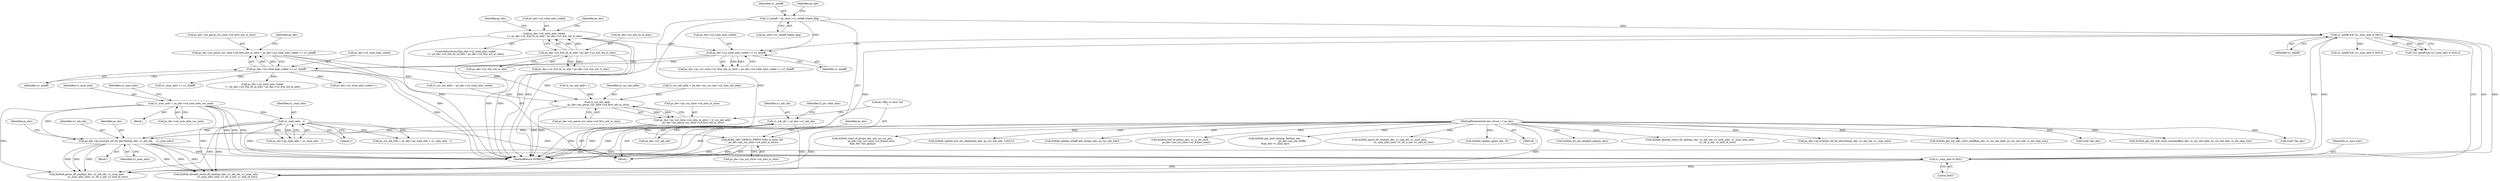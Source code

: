 digraph "0_Android_4a524d3a8ae9aa20c36430008e6bd429443f8f1d_1@pointer" {
"1000798" [label="(Call,ps_dec->ps_parse_cur_slice->u4_first_mb_in_slice = ps_dec->u2_total_mbs_coded << u1_mbaff)"];
"1000804" [label="(Call,ps_dec->u2_total_mbs_coded << u1_mbaff)"];
"1000778" [label="(Call,ps_dec->u2_total_mbs_coded << u1_mbaff)"];
"1000663" [label="(Call,ps_dec->u2_total_mbs_coded\n >= ps_dec->u2_frm_ht_in_mbs * ps_dec->u2_frm_wd_in_mbs)"];
"1000667" [label="(Call,ps_dec->u2_frm_ht_in_mbs * ps_dec->u2_frm_wd_in_mbs)"];
"1000189" [label="(Call,u1_mbaff = ps_slice->u1_mbaff_frame_flag)"];
"1000610" [label="(Call,u1_mbaff && (u1_num_mbs & 0x01))"];
"1000612" [label="(Call,u1_num_mbs & 0x01)"];
"1000487" [label="(Call,u1_num_mbs = ps_dec->u4_num_mbs_cur_nmb)"];
"1000584" [label="(Call,ps_dec->pf_mvpred_ref_tfr_nby2mb(ps_dec, u1_mb_idx,    u1_num_mbs))"];
"1000130" [label="(MethodParameterIn,dec_struct_t * ps_dec)"];
"1000141" [label="(Call,u1_mb_idx = ps_dec->u1_mb_idx)"];
"1000501" [label="(Call,u1_num_mbs - 1)"];
"1001216" [label="(Call,i2_cur_mb_addr\n - ps_dec->ps_parse_cur_slice->u4_first_mb_in_slice)"];
"1001210" [label="(Call,ps_dec->ps_cur_slice->u4_mbs_in_slice = i2_cur_mb_addr\n - ps_dec->ps_parse_cur_slice->u4_first_mb_in_slice)"];
"1001223" [label="(Call,H264_DEC_DEBUG_PRINT(\"Mbs in slice: %d\n\", ps_dec->ps_cur_slice->u4_mbs_in_slice))"];
"1000929" [label="(Call,i2_cur_mb_addr > ps_dec->ps_cur_sps->u2_max_mb_addr)"];
"1001114" [label="(Call,u1_mbaff && (u1_num_mbs & 0x01))"];
"1001211" [label="(Call,ps_dec->ps_cur_slice->u4_mbs_in_slice)"];
"1000190" [label="(Identifier,u1_mbaff)"];
"1001091" [label="(Call,ps_dec->u2_total_mbs_coded++)"];
"1001225" [label="(Call,ps_dec->ps_cur_slice->u4_mbs_in_slice)"];
"1000782" [label="(Identifier,u1_mbaff)"];
"1000205" [label="(Call,ih264d_err_pic_dispbuf_mgr(ps_dec))"];
"1001278" [label="(MethodReturn,WORD32)"];
"1000586" [label="(Identifier,u1_mb_idx)"];
"1001185" [label="(Call,ih264d_decode_recon_tfr_nmb(ps_dec, u1_mb_idx, u1_num_mbs, u1_num_mbs_next,\n                                             u1_tfr_n_mb, u1_end_of_row))"];
"1000488" [label="(Identifier,u1_num_mbs)"];
"1001147" [label="(Call,ps_dec->pf_mvpred_ref_tfr_nby2mb(ps_dec, u1_mb_idx, u1_num_mbs))"];
"1000612" [label="(Call,u1_num_mbs & 0x01)"];
"1000585" [label="(Identifier,ps_dec)"];
"1000985" [label="(Call,ih264d_get_mb_info_cavlc_mbaff(ps_dec, i2_cur_mb_addr, ps_cur_mb_info, i2_mb_skip_run))"];
"1000142" [label="(Identifier,u1_mb_idx)"];
"1000486" [label="(Block,)"];
"1000915" [label="(Call,i2_cur_mb_addr = ps_dec->u2_total_mbs_coded)"];
"1000584" [label="(Call,ps_dec->pf_mvpred_ref_tfr_nby2mb(ps_dec, u1_mb_idx,    u1_num_mbs))"];
"1000487" [label="(Call,u1_num_mbs = ps_dec->u4_num_mbs_cur_nmb)"];
"1000812" [label="(Identifier,ps_dec)"];
"1000613" [label="(Identifier,u1_num_mbs)"];
"1000412" [label="(Call,(void *)ps_dec)"];
"1000991" [label="(Call,ih264d_get_mb_info_cavlc_nonmbaff(ps_dec, i2_cur_mb_addr, ps_cur_mb_info, i2_mb_skip_run))"];
"1000143" [label="(Call,ps_dec->u1_mb_idx)"];
"1000662" [label="(ControlStructure,if(ps_dec->u2_total_mbs_coded\n >= ps_dec->u2_frm_ht_in_mbs * ps_dec->u2_frm_wd_in_mbs))"];
"1000501" [label="(Call,u1_num_mbs - 1)"];
"1000456" [label="(Call,(void *)ps_dec)"];
"1000136" [label="(Block,)"];
"1000200" [label="(Identifier,ps_dec)"];
"1001210" [label="(Call,ps_dec->ps_cur_slice->u4_mbs_in_slice = i2_cur_mb_addr\n - ps_dec->ps_parse_cur_slice->u4_first_mb_in_slice)"];
"1001216" [label="(Call,i2_cur_mb_addr\n - ps_dec->ps_parse_cur_slice->u4_first_mb_in_slice)"];
"1000189" [label="(Call,u1_mbaff = ps_slice->u1_mbaff_frame_flag)"];
"1000609" [label="(Call,!(u1_mbaff && (u1_num_mbs & 0x01)))"];
"1000583" [label="(Block,)"];
"1000779" [label="(Call,ps_dec->u2_total_mbs_coded)"];
"1001087" [label="(Call,i2_cur_mb_addr++)"];
"1000318" [label="(Call,ih264d_start_of_pic(ps_dec, poc, ps_cur_poc,\n                        ps_dec->ps_cur_slice->u2_frame_num,\n &ps_dec->ps_pps[j]))"];
"1001056" [label="(Call,ih264d_update_nnz_for_skipmb(ps_dec, ps_cur_mb_info, CAVLC))"];
"1001084" [label="(Call,ih264d_update_mbaff_left_nnz(ps_dec, ps_cur_mb_info))"];
"1000610" [label="(Call,u1_mbaff && (u1_num_mbs & 0x01))"];
"1001223" [label="(Call,H264_DEC_DEBUG_PRINT(\"Mbs in slice: %d\n\", ps_dec->ps_cur_slice->u4_mbs_in_slice))"];
"1000227" [label="(Call,ih264d_end_of_pic(ps_dec, u1_is_idr_slice,\n                ps_dec->ps_cur_slice->u2_frame_num))"];
"1000778" [label="(Call,ps_dec->u2_total_mbs_coded << u1_mbaff)"];
"1000493" [label="(Identifier,u1_num_mbs)"];
"1000677" [label="(Identifier,ps_dec)"];
"1000151" [label="(Identifier,i2_pic_wdin_mbs)"];
"1000357" [label="(Call,ih264d_get_next_display_field(ps_dec,\n                                              ps_dec->ps_out_buffer,\n &(ps_dec->s_disp_op)))"];
"1000502" [label="(Identifier,u1_num_mbs)"];
"1000808" [label="(Identifier,u1_mbaff)"];
"1001171" [label="(Call,ih264d_parse_tfr_nmb(ps_dec, u1_mb_idx, u1_num_mbs,\n                                     u1_num_mbs_next, u1_tfr_n_mb, u1_end_of_row))"];
"1000684" [label="(Identifier,ps_dec)"];
"1001218" [label="(Call,ps_dec->ps_parse_cur_slice->u4_first_mb_in_slice)"];
"1001263" [label="(Call,ps_dec->u2_frm_ht_in_mbs * ps_dec->u2_frm_wd_in_mbs)"];
"1000587" [label="(Identifier,u1_num_mbs)"];
"1000130" [label="(MethodParameterIn,dec_struct_t * ps_dec)"];
"1000667" [label="(Call,ps_dec->u2_frm_ht_in_mbs * ps_dec->u2_frm_wd_in_mbs)"];
"1000631" [label="(Call,ih264d_parse_tfr_nmb(ps_dec, u1_mb_idx, u1_num_mbs,\n                            u1_num_mbs_next, u1_tfr_n_mb, u1_end_of_row))"];
"1000191" [label="(Call,ps_slice->u1_mbaff_frame_flag)"];
"1000645" [label="(Call,ih264d_decode_recon_tfr_nmb(ps_dec, u1_mb_idx, u1_num_mbs,\n                             u1_num_mbs_next, u1_tfr_n_mb, u1_end_of_row))"];
"1000663" [label="(Call,ps_dec->u2_total_mbs_coded\n >= ps_dec->u2_frm_ht_in_mbs * ps_dec->u2_frm_wd_in_mbs)"];
"1000671" [label="(Call,ps_dec->u2_frm_wd_in_mbs)"];
"1000497" [label="(Call,ps_dec->ps_nmb_info + u1_num_mbs - 1)"];
"1000503" [label="(Literal,1)"];
"1000668" [label="(Call,ps_dec->u2_frm_ht_in_mbs)"];
"1001232" [label="(Identifier,ps_dec)"];
"1000958" [label="(Call,u1_num_mbs >> u1_mbaff)"];
"1000611" [label="(Identifier,u1_mbaff)"];
"1001224" [label="(Literal,\"Mbs in slice: %d\n\")"];
"1000805" [label="(Call,ps_dec->u2_total_mbs_coded)"];
"1000804" [label="(Call,ps_dec->u2_total_mbs_coded << u1_mbaff)"];
"1001217" [label="(Identifier,i2_cur_mb_addr)"];
"1000887" [label="(Call,ih264d_update_qp(ps_dec, 0))"];
"1000141" [label="(Call,u1_mb_idx = ps_dec->u1_mb_idx)"];
"1000614" [label="(Literal,0x01)"];
"1000772" [label="(Call,ps_dec->ps_cur_slice->u2_first_mb_in_slice = ps_dec->u2_total_mbs_coded << u1_mbaff)"];
"1000799" [label="(Call,ps_dec->ps_parse_cur_slice->u4_first_mb_in_slice)"];
"1000664" [label="(Call,ps_dec->u2_total_mbs_coded)"];
"1000590" [label="(Identifier,ps_dec)"];
"1001259" [label="(Call,ps_dec->u2_total_mbs_coded\n >= ps_dec->u2_frm_ht_in_mbs * ps_dec->u2_frm_wd_in_mbs)"];
"1000798" [label="(Call,ps_dec->ps_parse_cur_slice->u4_first_mb_in_slice = ps_dec->u2_total_mbs_coded << u1_mbaff)"];
"1000495" [label="(Call,ps_cur_mb_info = ps_dec->ps_nmb_info + u1_num_mbs - 1)"];
"1000489" [label="(Call,ps_dec->u4_num_mbs_cur_nmb)"];
"1000798" -> "1000136"  [label="AST: "];
"1000798" -> "1000804"  [label="CFG: "];
"1000799" -> "1000798"  [label="AST: "];
"1000804" -> "1000798"  [label="AST: "];
"1000812" -> "1000798"  [label="CFG: "];
"1000798" -> "1001278"  [label="DDG: "];
"1000804" -> "1000798"  [label="DDG: "];
"1000804" -> "1000798"  [label="DDG: "];
"1000798" -> "1001216"  [label="DDG: "];
"1000804" -> "1000808"  [label="CFG: "];
"1000805" -> "1000804"  [label="AST: "];
"1000808" -> "1000804"  [label="AST: "];
"1000804" -> "1001278"  [label="DDG: "];
"1000778" -> "1000804"  [label="DDG: "];
"1000778" -> "1000804"  [label="DDG: "];
"1000804" -> "1000915"  [label="DDG: "];
"1000804" -> "1000958"  [label="DDG: "];
"1000804" -> "1001091"  [label="DDG: "];
"1000804" -> "1001259"  [label="DDG: "];
"1000778" -> "1000772"  [label="AST: "];
"1000778" -> "1000782"  [label="CFG: "];
"1000779" -> "1000778"  [label="AST: "];
"1000782" -> "1000778"  [label="AST: "];
"1000772" -> "1000778"  [label="CFG: "];
"1000778" -> "1000772"  [label="DDG: "];
"1000778" -> "1000772"  [label="DDG: "];
"1000663" -> "1000778"  [label="DDG: "];
"1000189" -> "1000778"  [label="DDG: "];
"1000610" -> "1000778"  [label="DDG: "];
"1000663" -> "1000662"  [label="AST: "];
"1000663" -> "1000667"  [label="CFG: "];
"1000664" -> "1000663"  [label="AST: "];
"1000667" -> "1000663"  [label="AST: "];
"1000677" -> "1000663"  [label="CFG: "];
"1000684" -> "1000663"  [label="CFG: "];
"1000663" -> "1001278"  [label="DDG: "];
"1000663" -> "1001278"  [label="DDG: "];
"1000663" -> "1001278"  [label="DDG: "];
"1000667" -> "1000663"  [label="DDG: "];
"1000667" -> "1000663"  [label="DDG: "];
"1000667" -> "1000671"  [label="CFG: "];
"1000668" -> "1000667"  [label="AST: "];
"1000671" -> "1000667"  [label="AST: "];
"1000667" -> "1001278"  [label="DDG: "];
"1000667" -> "1001278"  [label="DDG: "];
"1000667" -> "1001263"  [label="DDG: "];
"1000667" -> "1001263"  [label="DDG: "];
"1000189" -> "1000136"  [label="AST: "];
"1000189" -> "1000191"  [label="CFG: "];
"1000190" -> "1000189"  [label="AST: "];
"1000191" -> "1000189"  [label="AST: "];
"1000200" -> "1000189"  [label="CFG: "];
"1000189" -> "1001278"  [label="DDG: "];
"1000189" -> "1001278"  [label="DDG: "];
"1000189" -> "1000610"  [label="DDG: "];
"1000610" -> "1000609"  [label="AST: "];
"1000610" -> "1000611"  [label="CFG: "];
"1000610" -> "1000612"  [label="CFG: "];
"1000611" -> "1000610"  [label="AST: "];
"1000612" -> "1000610"  [label="AST: "];
"1000609" -> "1000610"  [label="CFG: "];
"1000610" -> "1001278"  [label="DDG: "];
"1000610" -> "1001278"  [label="DDG: "];
"1000610" -> "1000609"  [label="DDG: "];
"1000610" -> "1000609"  [label="DDG: "];
"1000612" -> "1000610"  [label="DDG: "];
"1000612" -> "1000610"  [label="DDG: "];
"1000610" -> "1001114"  [label="DDG: "];
"1000612" -> "1000614"  [label="CFG: "];
"1000613" -> "1000612"  [label="AST: "];
"1000614" -> "1000612"  [label="AST: "];
"1000487" -> "1000612"  [label="DDG: "];
"1000584" -> "1000612"  [label="DDG: "];
"1000501" -> "1000612"  [label="DDG: "];
"1000612" -> "1000631"  [label="DDG: "];
"1000612" -> "1000645"  [label="DDG: "];
"1000487" -> "1000486"  [label="AST: "];
"1000487" -> "1000489"  [label="CFG: "];
"1000488" -> "1000487"  [label="AST: "];
"1000489" -> "1000487"  [label="AST: "];
"1000493" -> "1000487"  [label="CFG: "];
"1000487" -> "1001278"  [label="DDG: "];
"1000487" -> "1001278"  [label="DDG: "];
"1000487" -> "1000501"  [label="DDG: "];
"1000487" -> "1000584"  [label="DDG: "];
"1000487" -> "1000631"  [label="DDG: "];
"1000487" -> "1000645"  [label="DDG: "];
"1000584" -> "1000583"  [label="AST: "];
"1000584" -> "1000587"  [label="CFG: "];
"1000585" -> "1000584"  [label="AST: "];
"1000586" -> "1000584"  [label="AST: "];
"1000587" -> "1000584"  [label="AST: "];
"1000590" -> "1000584"  [label="CFG: "];
"1000584" -> "1001278"  [label="DDG: "];
"1000130" -> "1000584"  [label="DDG: "];
"1000141" -> "1000584"  [label="DDG: "];
"1000501" -> "1000584"  [label="DDG: "];
"1000584" -> "1000631"  [label="DDG: "];
"1000584" -> "1000631"  [label="DDG: "];
"1000584" -> "1000631"  [label="DDG: "];
"1000584" -> "1000645"  [label="DDG: "];
"1000584" -> "1000645"  [label="DDG: "];
"1000584" -> "1000645"  [label="DDG: "];
"1000130" -> "1000129"  [label="AST: "];
"1000130" -> "1001278"  [label="DDG: "];
"1000130" -> "1000205"  [label="DDG: "];
"1000130" -> "1000227"  [label="DDG: "];
"1000130" -> "1000318"  [label="DDG: "];
"1000130" -> "1000357"  [label="DDG: "];
"1000130" -> "1000412"  [label="DDG: "];
"1000130" -> "1000456"  [label="DDG: "];
"1000130" -> "1000631"  [label="DDG: "];
"1000130" -> "1000645"  [label="DDG: "];
"1000130" -> "1000887"  [label="DDG: "];
"1000130" -> "1000985"  [label="DDG: "];
"1000130" -> "1000991"  [label="DDG: "];
"1000130" -> "1001056"  [label="DDG: "];
"1000130" -> "1001084"  [label="DDG: "];
"1000130" -> "1001147"  [label="DDG: "];
"1000130" -> "1001171"  [label="DDG: "];
"1000130" -> "1001185"  [label="DDG: "];
"1000141" -> "1000136"  [label="AST: "];
"1000141" -> "1000143"  [label="CFG: "];
"1000142" -> "1000141"  [label="AST: "];
"1000143" -> "1000141"  [label="AST: "];
"1000151" -> "1000141"  [label="CFG: "];
"1000141" -> "1001278"  [label="DDG: "];
"1000141" -> "1001278"  [label="DDG: "];
"1000141" -> "1000631"  [label="DDG: "];
"1000141" -> "1000645"  [label="DDG: "];
"1000501" -> "1000497"  [label="AST: "];
"1000501" -> "1000503"  [label="CFG: "];
"1000502" -> "1000501"  [label="AST: "];
"1000503" -> "1000501"  [label="AST: "];
"1000497" -> "1000501"  [label="CFG: "];
"1000501" -> "1001278"  [label="DDG: "];
"1000501" -> "1000495"  [label="DDG: "];
"1000501" -> "1000495"  [label="DDG: "];
"1000501" -> "1000497"  [label="DDG: "];
"1000501" -> "1000497"  [label="DDG: "];
"1000501" -> "1000631"  [label="DDG: "];
"1000501" -> "1000645"  [label="DDG: "];
"1001216" -> "1001210"  [label="AST: "];
"1001216" -> "1001218"  [label="CFG: "];
"1001217" -> "1001216"  [label="AST: "];
"1001218" -> "1001216"  [label="AST: "];
"1001210" -> "1001216"  [label="CFG: "];
"1001216" -> "1001278"  [label="DDG: "];
"1001216" -> "1001278"  [label="DDG: "];
"1001216" -> "1001210"  [label="DDG: "];
"1001216" -> "1001210"  [label="DDG: "];
"1001087" -> "1001216"  [label="DDG: "];
"1000915" -> "1001216"  [label="DDG: "];
"1000929" -> "1001216"  [label="DDG: "];
"1001210" -> "1000136"  [label="AST: "];
"1001211" -> "1001210"  [label="AST: "];
"1001224" -> "1001210"  [label="CFG: "];
"1001210" -> "1001278"  [label="DDG: "];
"1001210" -> "1001223"  [label="DDG: "];
"1001223" -> "1000136"  [label="AST: "];
"1001223" -> "1001225"  [label="CFG: "];
"1001224" -> "1001223"  [label="AST: "];
"1001225" -> "1001223"  [label="AST: "];
"1001232" -> "1001223"  [label="CFG: "];
"1001223" -> "1001278"  [label="DDG: "];
"1001223" -> "1001278"  [label="DDG: "];
}
